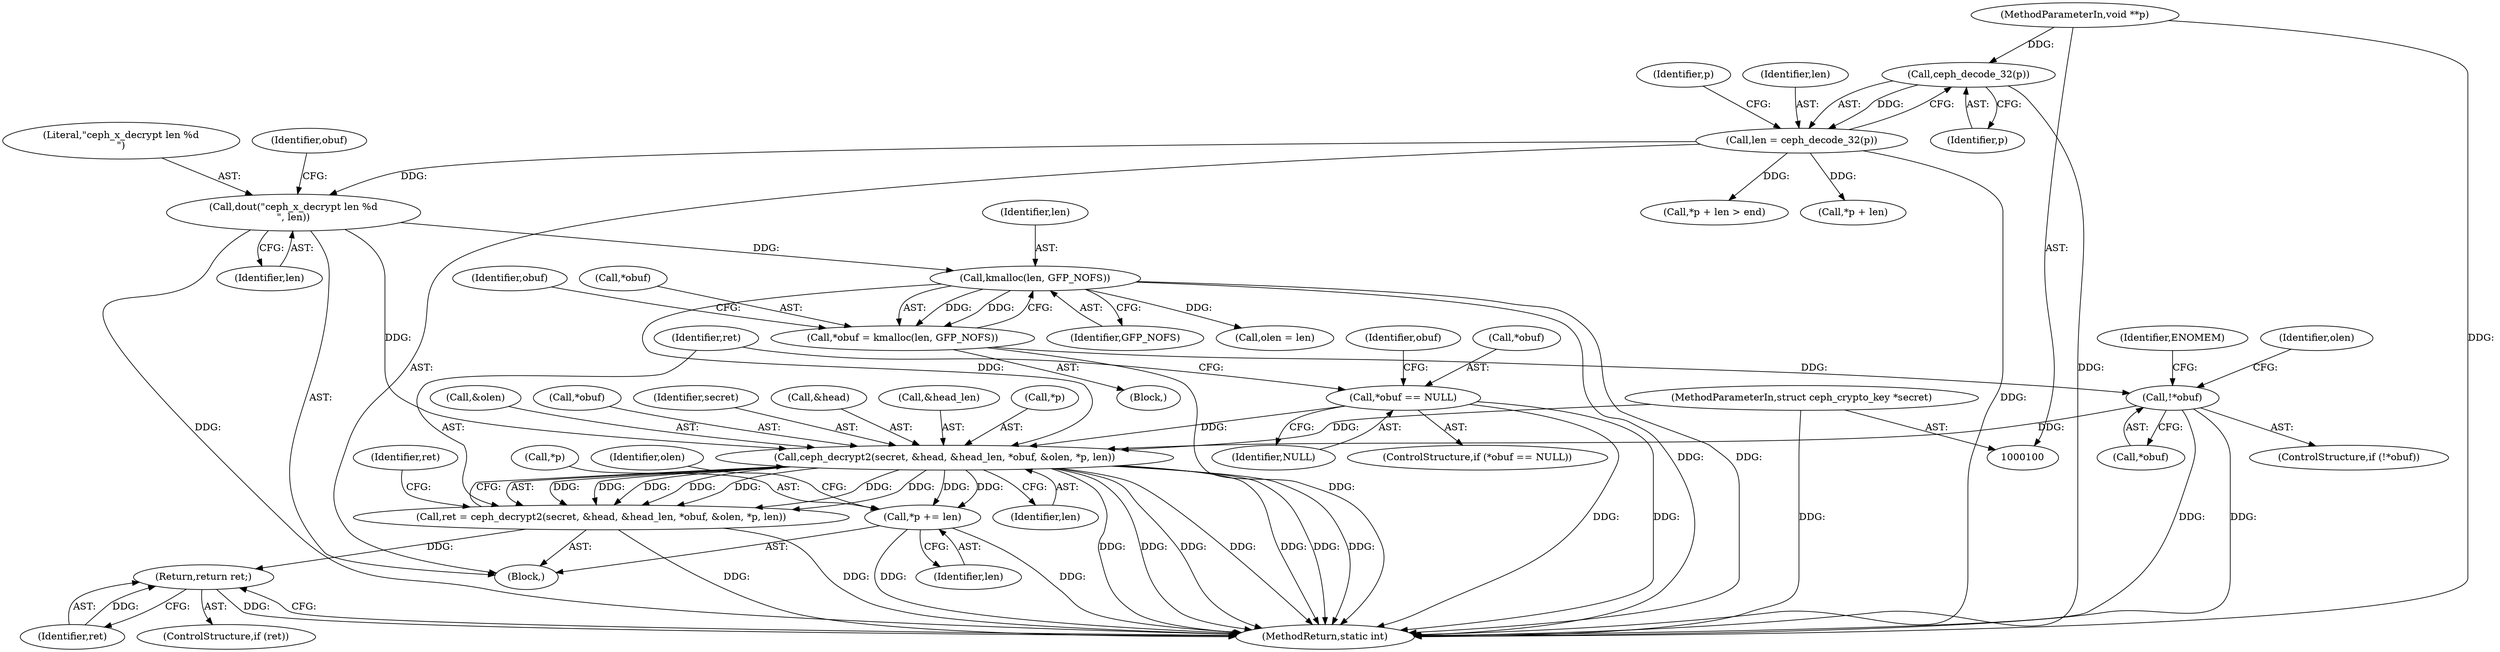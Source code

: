 digraph "0_linux_c27a3e4d667fdcad3db7b104f75659478e0c68d8@API" {
"1000156" [label="(Call,ceph_decrypt2(secret, &head, &head_len, *obuf, &olen, *p, len))"];
"1000101" [label="(MethodParameterIn,struct ceph_crypto_key *secret)"];
"1000133" [label="(Call,*obuf == NULL)"];
"1000145" [label="(Call,!*obuf)"];
"1000138" [label="(Call,*obuf = kmalloc(len, GFP_NOFS))"];
"1000141" [label="(Call,kmalloc(len, GFP_NOFS))"];
"1000129" [label="(Call,dout(\"ceph_x_decrypt len %d\n\", len))"];
"1000115" [label="(Call,len = ceph_decode_32(p))"];
"1000117" [label="(Call,ceph_decode_32(p))"];
"1000102" [label="(MethodParameterIn,void **p)"];
"1000154" [label="(Call,ret = ceph_decrypt2(secret, &head, &head_len, *obuf, &olen, *p, len))"];
"1000171" [label="(Return,return ret;)"];
"1000189" [label="(Call,*p += len)"];
"1000133" [label="(Call,*obuf == NULL)"];
"1000143" [label="(Identifier,GFP_NOFS)"];
"1000116" [label="(Identifier,len)"];
"1000190" [label="(Call,*p)"];
"1000194" [label="(Identifier,olen)"];
"1000192" [label="(Identifier,len)"];
"1000156" [label="(Call,ceph_decrypt2(secret, &head, &head_len, *obuf, &olen, *p, len))"];
"1000137" [label="(Block,)"];
"1000168" [label="(Identifier,len)"];
"1000150" [label="(Identifier,ENOMEM)"];
"1000141" [label="(Call,kmalloc(len, GFP_NOFS))"];
"1000134" [label="(Call,*obuf)"];
"1000118" [label="(Identifier,p)"];
"1000123" [label="(Identifier,p)"];
"1000195" [label="(MethodReturn,static int)"];
"1000155" [label="(Identifier,ret)"];
"1000166" [label="(Call,*p)"];
"1000152" [label="(Identifier,olen)"];
"1000115" [label="(Call,len = ceph_decode_32(p))"];
"1000164" [label="(Call,&olen)"];
"1000140" [label="(Identifier,obuf)"];
"1000142" [label="(Identifier,len)"];
"1000120" [label="(Call,*p + len > end)"];
"1000162" [label="(Call,*obuf)"];
"1000129" [label="(Call,dout(\"ceph_x_decrypt len %d\n\", len))"];
"1000145" [label="(Call,!*obuf)"];
"1000171" [label="(Return,return ret;)"];
"1000138" [label="(Call,*obuf = kmalloc(len, GFP_NOFS))"];
"1000157" [label="(Identifier,secret)"];
"1000144" [label="(ControlStructure,if (!*obuf))"];
"1000130" [label="(Literal,\"ceph_x_decrypt len %d\n\")"];
"1000117" [label="(Call,ceph_decode_32(p))"];
"1000189" [label="(Call,*p += len)"];
"1000135" [label="(Identifier,obuf)"];
"1000170" [label="(Identifier,ret)"];
"1000146" [label="(Call,*obuf)"];
"1000106" [label="(Block,)"];
"1000121" [label="(Call,*p + len)"];
"1000101" [label="(MethodParameterIn,struct ceph_crypto_key *secret)"];
"1000139" [label="(Call,*obuf)"];
"1000158" [label="(Call,&head)"];
"1000102" [label="(MethodParameterIn,void **p)"];
"1000132" [label="(ControlStructure,if (*obuf == NULL))"];
"1000154" [label="(Call,ret = ceph_decrypt2(secret, &head, &head_len, *obuf, &olen, *p, len))"];
"1000172" [label="(Identifier,ret)"];
"1000160" [label="(Call,&head_len)"];
"1000147" [label="(Identifier,obuf)"];
"1000131" [label="(Identifier,len)"];
"1000151" [label="(Call,olen = len)"];
"1000169" [label="(ControlStructure,if (ret))"];
"1000136" [label="(Identifier,NULL)"];
"1000156" -> "1000154"  [label="AST: "];
"1000156" -> "1000168"  [label="CFG: "];
"1000157" -> "1000156"  [label="AST: "];
"1000158" -> "1000156"  [label="AST: "];
"1000160" -> "1000156"  [label="AST: "];
"1000162" -> "1000156"  [label="AST: "];
"1000164" -> "1000156"  [label="AST: "];
"1000166" -> "1000156"  [label="AST: "];
"1000168" -> "1000156"  [label="AST: "];
"1000154" -> "1000156"  [label="CFG: "];
"1000156" -> "1000195"  [label="DDG: "];
"1000156" -> "1000195"  [label="DDG: "];
"1000156" -> "1000195"  [label="DDG: "];
"1000156" -> "1000195"  [label="DDG: "];
"1000156" -> "1000195"  [label="DDG: "];
"1000156" -> "1000195"  [label="DDG: "];
"1000156" -> "1000195"  [label="DDG: "];
"1000156" -> "1000154"  [label="DDG: "];
"1000156" -> "1000154"  [label="DDG: "];
"1000156" -> "1000154"  [label="DDG: "];
"1000156" -> "1000154"  [label="DDG: "];
"1000156" -> "1000154"  [label="DDG: "];
"1000156" -> "1000154"  [label="DDG: "];
"1000156" -> "1000154"  [label="DDG: "];
"1000101" -> "1000156"  [label="DDG: "];
"1000133" -> "1000156"  [label="DDG: "];
"1000145" -> "1000156"  [label="DDG: "];
"1000129" -> "1000156"  [label="DDG: "];
"1000141" -> "1000156"  [label="DDG: "];
"1000156" -> "1000189"  [label="DDG: "];
"1000156" -> "1000189"  [label="DDG: "];
"1000101" -> "1000100"  [label="AST: "];
"1000101" -> "1000195"  [label="DDG: "];
"1000133" -> "1000132"  [label="AST: "];
"1000133" -> "1000136"  [label="CFG: "];
"1000134" -> "1000133"  [label="AST: "];
"1000136" -> "1000133"  [label="AST: "];
"1000140" -> "1000133"  [label="CFG: "];
"1000155" -> "1000133"  [label="CFG: "];
"1000133" -> "1000195"  [label="DDG: "];
"1000133" -> "1000195"  [label="DDG: "];
"1000145" -> "1000144"  [label="AST: "];
"1000145" -> "1000146"  [label="CFG: "];
"1000146" -> "1000145"  [label="AST: "];
"1000150" -> "1000145"  [label="CFG: "];
"1000152" -> "1000145"  [label="CFG: "];
"1000145" -> "1000195"  [label="DDG: "];
"1000145" -> "1000195"  [label="DDG: "];
"1000138" -> "1000145"  [label="DDG: "];
"1000138" -> "1000137"  [label="AST: "];
"1000138" -> "1000141"  [label="CFG: "];
"1000139" -> "1000138"  [label="AST: "];
"1000141" -> "1000138"  [label="AST: "];
"1000147" -> "1000138"  [label="CFG: "];
"1000138" -> "1000195"  [label="DDG: "];
"1000141" -> "1000138"  [label="DDG: "];
"1000141" -> "1000138"  [label="DDG: "];
"1000141" -> "1000143"  [label="CFG: "];
"1000142" -> "1000141"  [label="AST: "];
"1000143" -> "1000141"  [label="AST: "];
"1000141" -> "1000195"  [label="DDG: "];
"1000141" -> "1000195"  [label="DDG: "];
"1000129" -> "1000141"  [label="DDG: "];
"1000141" -> "1000151"  [label="DDG: "];
"1000129" -> "1000106"  [label="AST: "];
"1000129" -> "1000131"  [label="CFG: "];
"1000130" -> "1000129"  [label="AST: "];
"1000131" -> "1000129"  [label="AST: "];
"1000135" -> "1000129"  [label="CFG: "];
"1000129" -> "1000195"  [label="DDG: "];
"1000115" -> "1000129"  [label="DDG: "];
"1000115" -> "1000106"  [label="AST: "];
"1000115" -> "1000117"  [label="CFG: "];
"1000116" -> "1000115"  [label="AST: "];
"1000117" -> "1000115"  [label="AST: "];
"1000123" -> "1000115"  [label="CFG: "];
"1000115" -> "1000195"  [label="DDG: "];
"1000117" -> "1000115"  [label="DDG: "];
"1000115" -> "1000120"  [label="DDG: "];
"1000115" -> "1000121"  [label="DDG: "];
"1000117" -> "1000118"  [label="CFG: "];
"1000118" -> "1000117"  [label="AST: "];
"1000117" -> "1000195"  [label="DDG: "];
"1000102" -> "1000117"  [label="DDG: "];
"1000102" -> "1000100"  [label="AST: "];
"1000102" -> "1000195"  [label="DDG: "];
"1000154" -> "1000106"  [label="AST: "];
"1000155" -> "1000154"  [label="AST: "];
"1000170" -> "1000154"  [label="CFG: "];
"1000154" -> "1000195"  [label="DDG: "];
"1000154" -> "1000195"  [label="DDG: "];
"1000154" -> "1000171"  [label="DDG: "];
"1000171" -> "1000169"  [label="AST: "];
"1000171" -> "1000172"  [label="CFG: "];
"1000172" -> "1000171"  [label="AST: "];
"1000195" -> "1000171"  [label="CFG: "];
"1000171" -> "1000195"  [label="DDG: "];
"1000172" -> "1000171"  [label="DDG: "];
"1000189" -> "1000106"  [label="AST: "];
"1000189" -> "1000192"  [label="CFG: "];
"1000190" -> "1000189"  [label="AST: "];
"1000192" -> "1000189"  [label="AST: "];
"1000194" -> "1000189"  [label="CFG: "];
"1000189" -> "1000195"  [label="DDG: "];
"1000189" -> "1000195"  [label="DDG: "];
}
